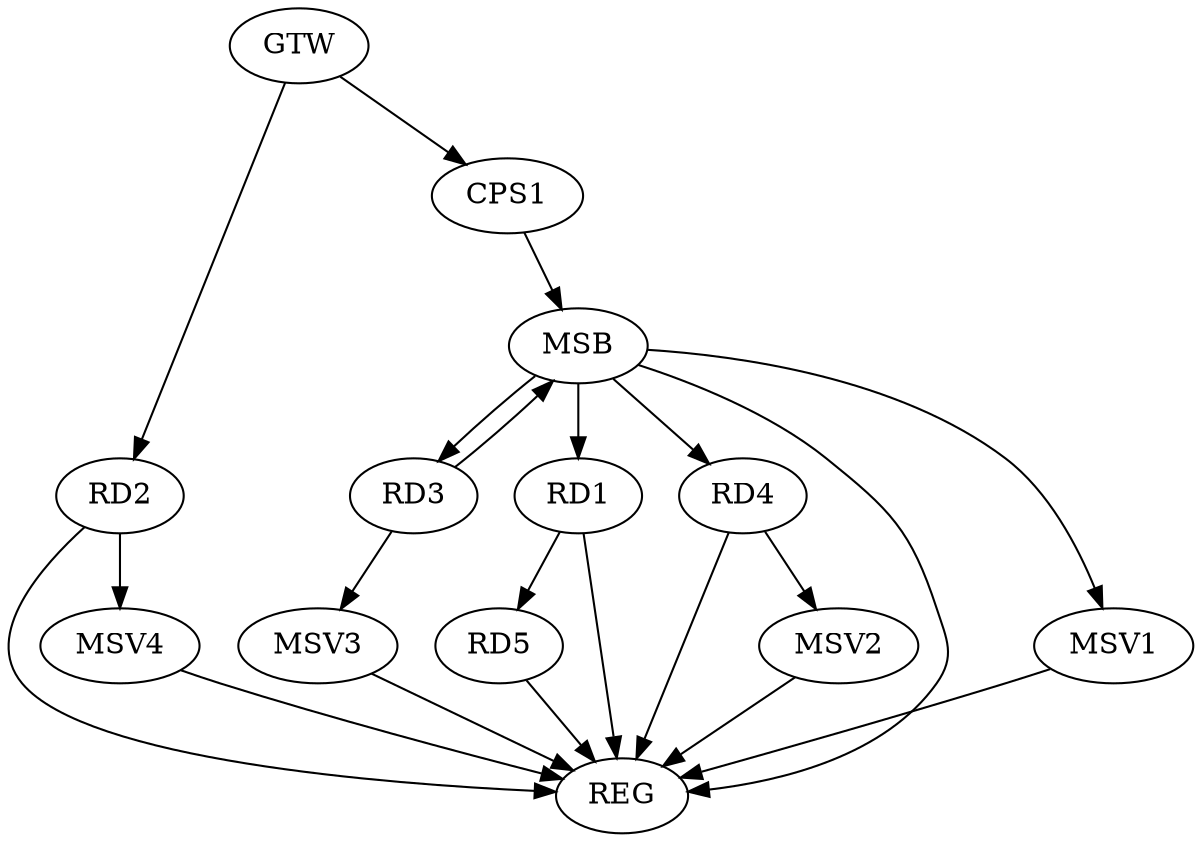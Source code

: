strict digraph G {
  RD1 [ label="RD1" ];
  RD2 [ label="RD2" ];
  RD3 [ label="RD3" ];
  RD4 [ label="RD4" ];
  RD5 [ label="RD5" ];
  CPS1 [ label="CPS1" ];
  GTW [ label="GTW" ];
  REG [ label="REG" ];
  MSB [ label="MSB" ];
  MSV1 [ label="MSV1" ];
  MSV2 [ label="MSV2" ];
  MSV3 [ label="MSV3" ];
  MSV4 [ label="MSV4" ];
  GTW -> RD2;
  GTW -> CPS1;
  RD1 -> REG;
  RD2 -> REG;
  RD4 -> REG;
  RD5 -> REG;
  RD3 -> MSB;
  MSB -> REG;
  CPS1 -> MSB;
  MSB -> RD1;
  MSB -> RD3;
  MSB -> RD4;
  RD1 -> RD5;
  MSB -> MSV1;
  MSV1 -> REG;
  RD4 -> MSV2;
  MSV2 -> REG;
  RD3 -> MSV3;
  MSV3 -> REG;
  RD2 -> MSV4;
  MSV4 -> REG;
}
